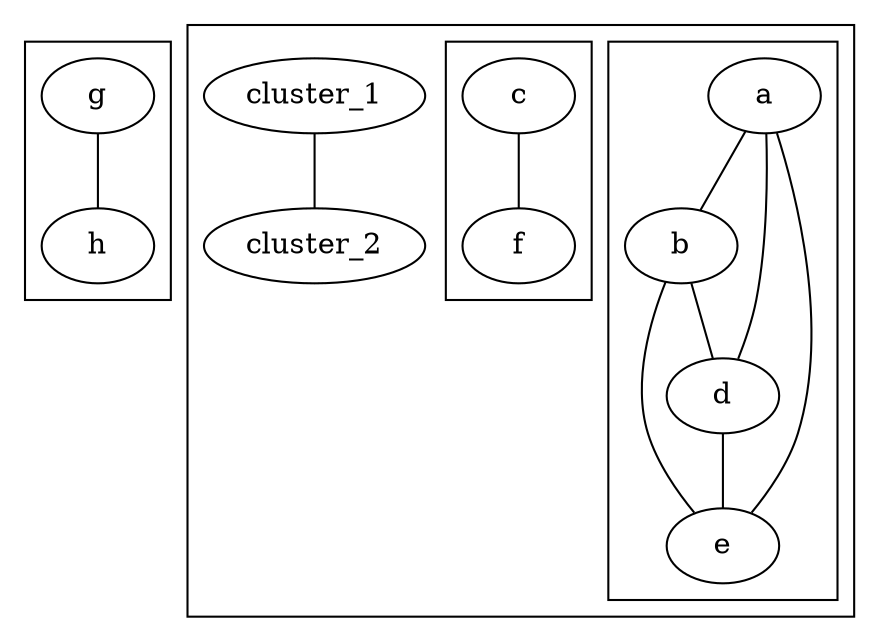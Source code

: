 digraph G {
  edge [dir=none]
  subgraph cluster_3 {
n_11 [label="g" style="setlinewidth(1)" ]
n_12 [label="h" style="setlinewidth(1)" ]
n_11 -> n_12 []
  }
  subgraph cluster_4 {
cluster_1 []
cluster_2 []
cluster_1 -> cluster_2 []
    subgraph cluster_1 {
n_5 [label="a" style="setlinewidth(1)" ]
n_6 [label="b" style="setlinewidth(1)" ]
n_8 [label="d" style="setlinewidth(1)" ]
n_9 [label="e" style="setlinewidth(1)" ]
n_5 -> n_6 []
n_5 -> n_8 []
n_6 -> n_8 []
n_5 -> n_9 []
n_6 -> n_9 []
n_8 -> n_9 []
    }
    subgraph cluster_2 {
n_7 [label="c" style="setlinewidth(1)" ]
n_10 [label="f" style="setlinewidth(1)" ]
n_7 -> n_10 []
    }
  }
}
